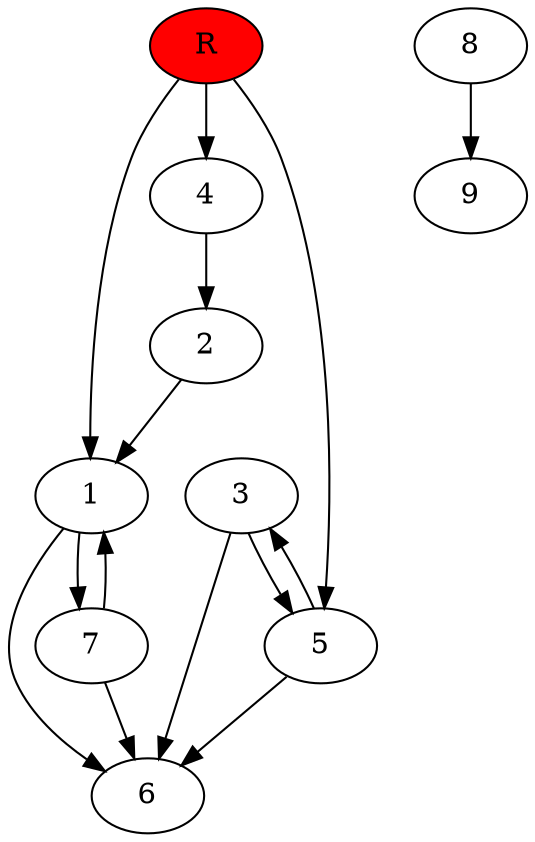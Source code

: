 digraph prb31529 {
	1
	2
	3
	4
	5
	6
	7
	8
	R [fillcolor="#ff0000" style=filled]
	1 -> 6
	1 -> 7
	2 -> 1
	3 -> 5
	3 -> 6
	4 -> 2
	5 -> 3
	5 -> 6
	7 -> 1
	7 -> 6
	8 -> 9
	R -> 1
	R -> 4
	R -> 5
}
